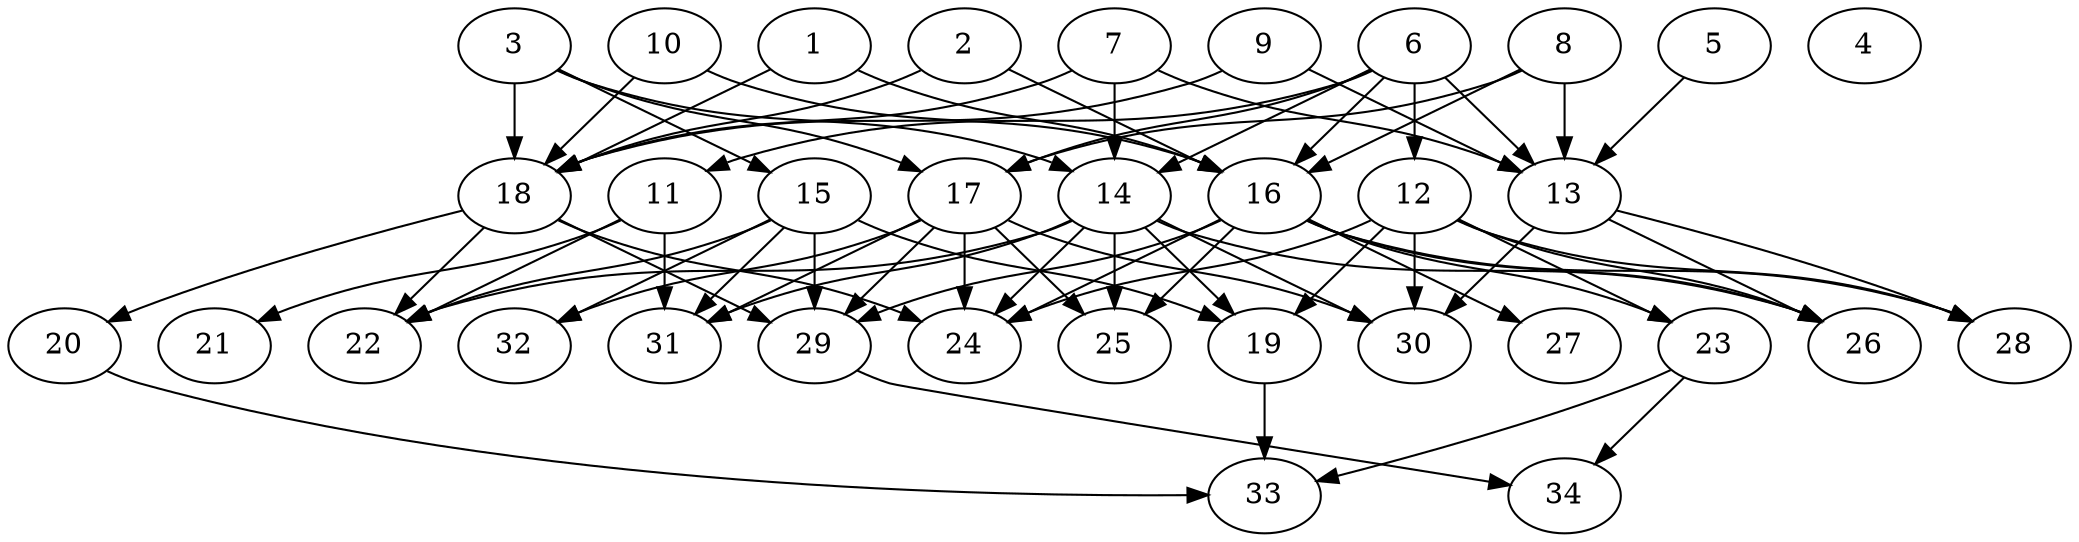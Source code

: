 // DAG (tier=2-normal, mode=compute, n=34, ccr=0.357, fat=0.688, density=0.538, regular=0.559, jump=0.132, mindata=524288, maxdata=8388608)
// DAG automatically generated by daggen at Sun Aug 24 16:33:33 2025
// /home/ermia/Project/Environments/daggen/bin/daggen --dot --ccr 0.357 --fat 0.688 --regular 0.559 --density 0.538 --jump 0.132 --mindata 524288 --maxdata 8388608 -n 34 
digraph G {
  1 [size="57168427115580751872", alpha="0.15", expect_size="28584213557790375936"]
  1 -> 16 [size ="118720982679552"]
  1 -> 18 [size ="118720982679552"]
  2 [size="47270807656709750784", alpha="0.01", expect_size="23635403828354875392"]
  2 -> 16 [size ="104588837388288"]
  2 -> 18 [size ="104588837388288"]
  3 [size="21894849028457234432", alpha="0.01", expect_size="10947424514228617216"]
  3 -> 14 [size ="62611093716992"]
  3 -> 15 [size ="62611093716992"]
  3 -> 17 [size ="62611093716992"]
  3 -> 18 [size ="62611093716992"]
  4 [size="960153127900042", alpha="0.04", expect_size="480076563950021"]
  5 [size="568098048831733628928", alpha="0.13", expect_size="284049024415866814464"]
  5 -> 13 [size ="548747033444352"]
  6 [size="1298137460244910080", alpha="0.20", expect_size="649068730122455040"]
  6 -> 11 [size ="491949614170112"]
  6 -> 12 [size ="491949614170112"]
  6 -> 13 [size ="491949614170112"]
  6 -> 14 [size ="491949614170112"]
  6 -> 16 [size ="491949614170112"]
  6 -> 17 [size ="491949614170112"]
  7 [size="14476800599721992", alpha="0.02", expect_size="7238400299860996"]
  7 -> 13 [size ="244430648901632"]
  7 -> 14 [size ="244430648901632"]
  7 -> 18 [size ="244430648901632"]
  8 [size="1413064221534592", alpha="0.12", expect_size="706532110767296"]
  8 -> 13 [size ="31963146616832"]
  8 -> 16 [size ="31963146616832"]
  8 -> 17 [size ="31963146616832"]
  9 [size="491810660278534", alpha="0.13", expect_size="245905330139267"]
  9 -> 13 [size ="49737944268800"]
  9 -> 18 [size ="49737944268800"]
  10 [size="24307351039894732", alpha="0.12", expect_size="12153675519947366"]
  10 -> 16 [size ="67802174062592"]
  10 -> 18 [size ="67802174062592"]
  11 [size="159764994379560779776", alpha="0.15", expect_size="79882497189780389888"]
  11 -> 21 [size ="235547087863808"]
  11 -> 22 [size ="235547087863808"]
  11 -> 31 [size ="235547087863808"]
  12 [size="560149765078909248", alpha="0.14", expect_size="280074882539454624"]
  12 -> 19 [size ="291413833023488"]
  12 -> 23 [size ="291413833023488"]
  12 -> 24 [size ="291413833023488"]
  12 -> 26 [size ="291413833023488"]
  12 -> 28 [size ="291413833023488"]
  12 -> 30 [size ="291413833023488"]
  13 [size="567255590171989508096", alpha="0.18", expect_size="283627795085994754048"]
  13 -> 26 [size ="548204391170048"]
  13 -> 28 [size ="548204391170048"]
  13 -> 30 [size ="548204391170048"]
  14 [size="26155331022049144", alpha="0.17", expect_size="13077665511024572"]
  14 -> 19 [size ="32258568224768"]
  14 -> 22 [size ="32258568224768"]
  14 -> 24 [size ="32258568224768"]
  14 -> 25 [size ="32258568224768"]
  14 -> 26 [size ="32258568224768"]
  14 -> 30 [size ="32258568224768"]
  14 -> 31 [size ="32258568224768"]
  15 [size="3042069903835136000", alpha="0.06", expect_size="1521034951917568000"]
  15 -> 19 [size ="16795880652800"]
  15 -> 22 [size ="16795880652800"]
  15 -> 29 [size ="16795880652800"]
  15 -> 31 [size ="16795880652800"]
  15 -> 32 [size ="16795880652800"]
  16 [size="27565502758912000000", alpha="0.11", expect_size="13782751379456000000"]
  16 -> 23 [size ="73001861120000"]
  16 -> 24 [size ="73001861120000"]
  16 -> 25 [size ="73001861120000"]
  16 -> 26 [size ="73001861120000"]
  16 -> 27 [size ="73001861120000"]
  16 -> 28 [size ="73001861120000"]
  16 -> 29 [size ="73001861120000"]
  17 [size="3254017330828800", alpha="0.15", expect_size="1627008665414400"]
  17 -> 24 [size ="139640124211200"]
  17 -> 25 [size ="139640124211200"]
  17 -> 29 [size ="139640124211200"]
  17 -> 30 [size ="139640124211200"]
  17 -> 31 [size ="139640124211200"]
  17 -> 32 [size ="139640124211200"]
  18 [size="147174814264354624", alpha="0.18", expect_size="73587407132177312"]
  18 -> 20 [size ="59265213530112"]
  18 -> 22 [size ="59265213530112"]
  18 -> 24 [size ="59265213530112"]
  18 -> 29 [size ="59265213530112"]
  19 [size="268613792599505895424", alpha="0.09", expect_size="134306896299752947712"]
  19 -> 33 [size ="333049556369408"]
  20 [size="453915367788448768", alpha="0.13", expect_size="226957683894224384"]
  20 -> 33 [size ="251637511749632"]
  21 [size="410535541533350821888", alpha="0.01", expect_size="205267770766675410944"]
  22 [size="8807806843867366", alpha="0.16", expect_size="4403903421933683"]
  23 [size="880767592287025", alpha="0.09", expect_size="440383796143512"]
  23 -> 33 [size ="16724736868352"]
  23 -> 34 [size ="16724736868352"]
  24 [size="12493369551150383104", alpha="0.14", expect_size="6246684775575191552"]
  25 [size="1188508325683146", alpha="0.11", expect_size="594254162841573"]
  26 [size="820341825538941", alpha="0.17", expect_size="410170912769470"]
  27 [size="267716700920977536", alpha="0.10", expect_size="133858350460488768"]
  28 [size="9422702548422300", alpha="0.11", expect_size="4711351274211150"]
  29 [size="1022265421756665088", alpha="0.12", expect_size="511132710878332544"]
  29 -> 34 [size ="485546589683712"]
  30 [size="3403809588003209216", alpha="0.05", expect_size="1701904794001604608"]
  31 [size="2536431316704458", alpha="0.11", expect_size="1268215658352229"]
  32 [size="294538645444203776", alpha="0.15", expect_size="147269322722101888"]
  33 [size="987791913276431104", alpha="0.00", expect_size="493895956638215552"]
  34 [size="8947195306232422", alpha="0.08", expect_size="4473597653116211"]
}